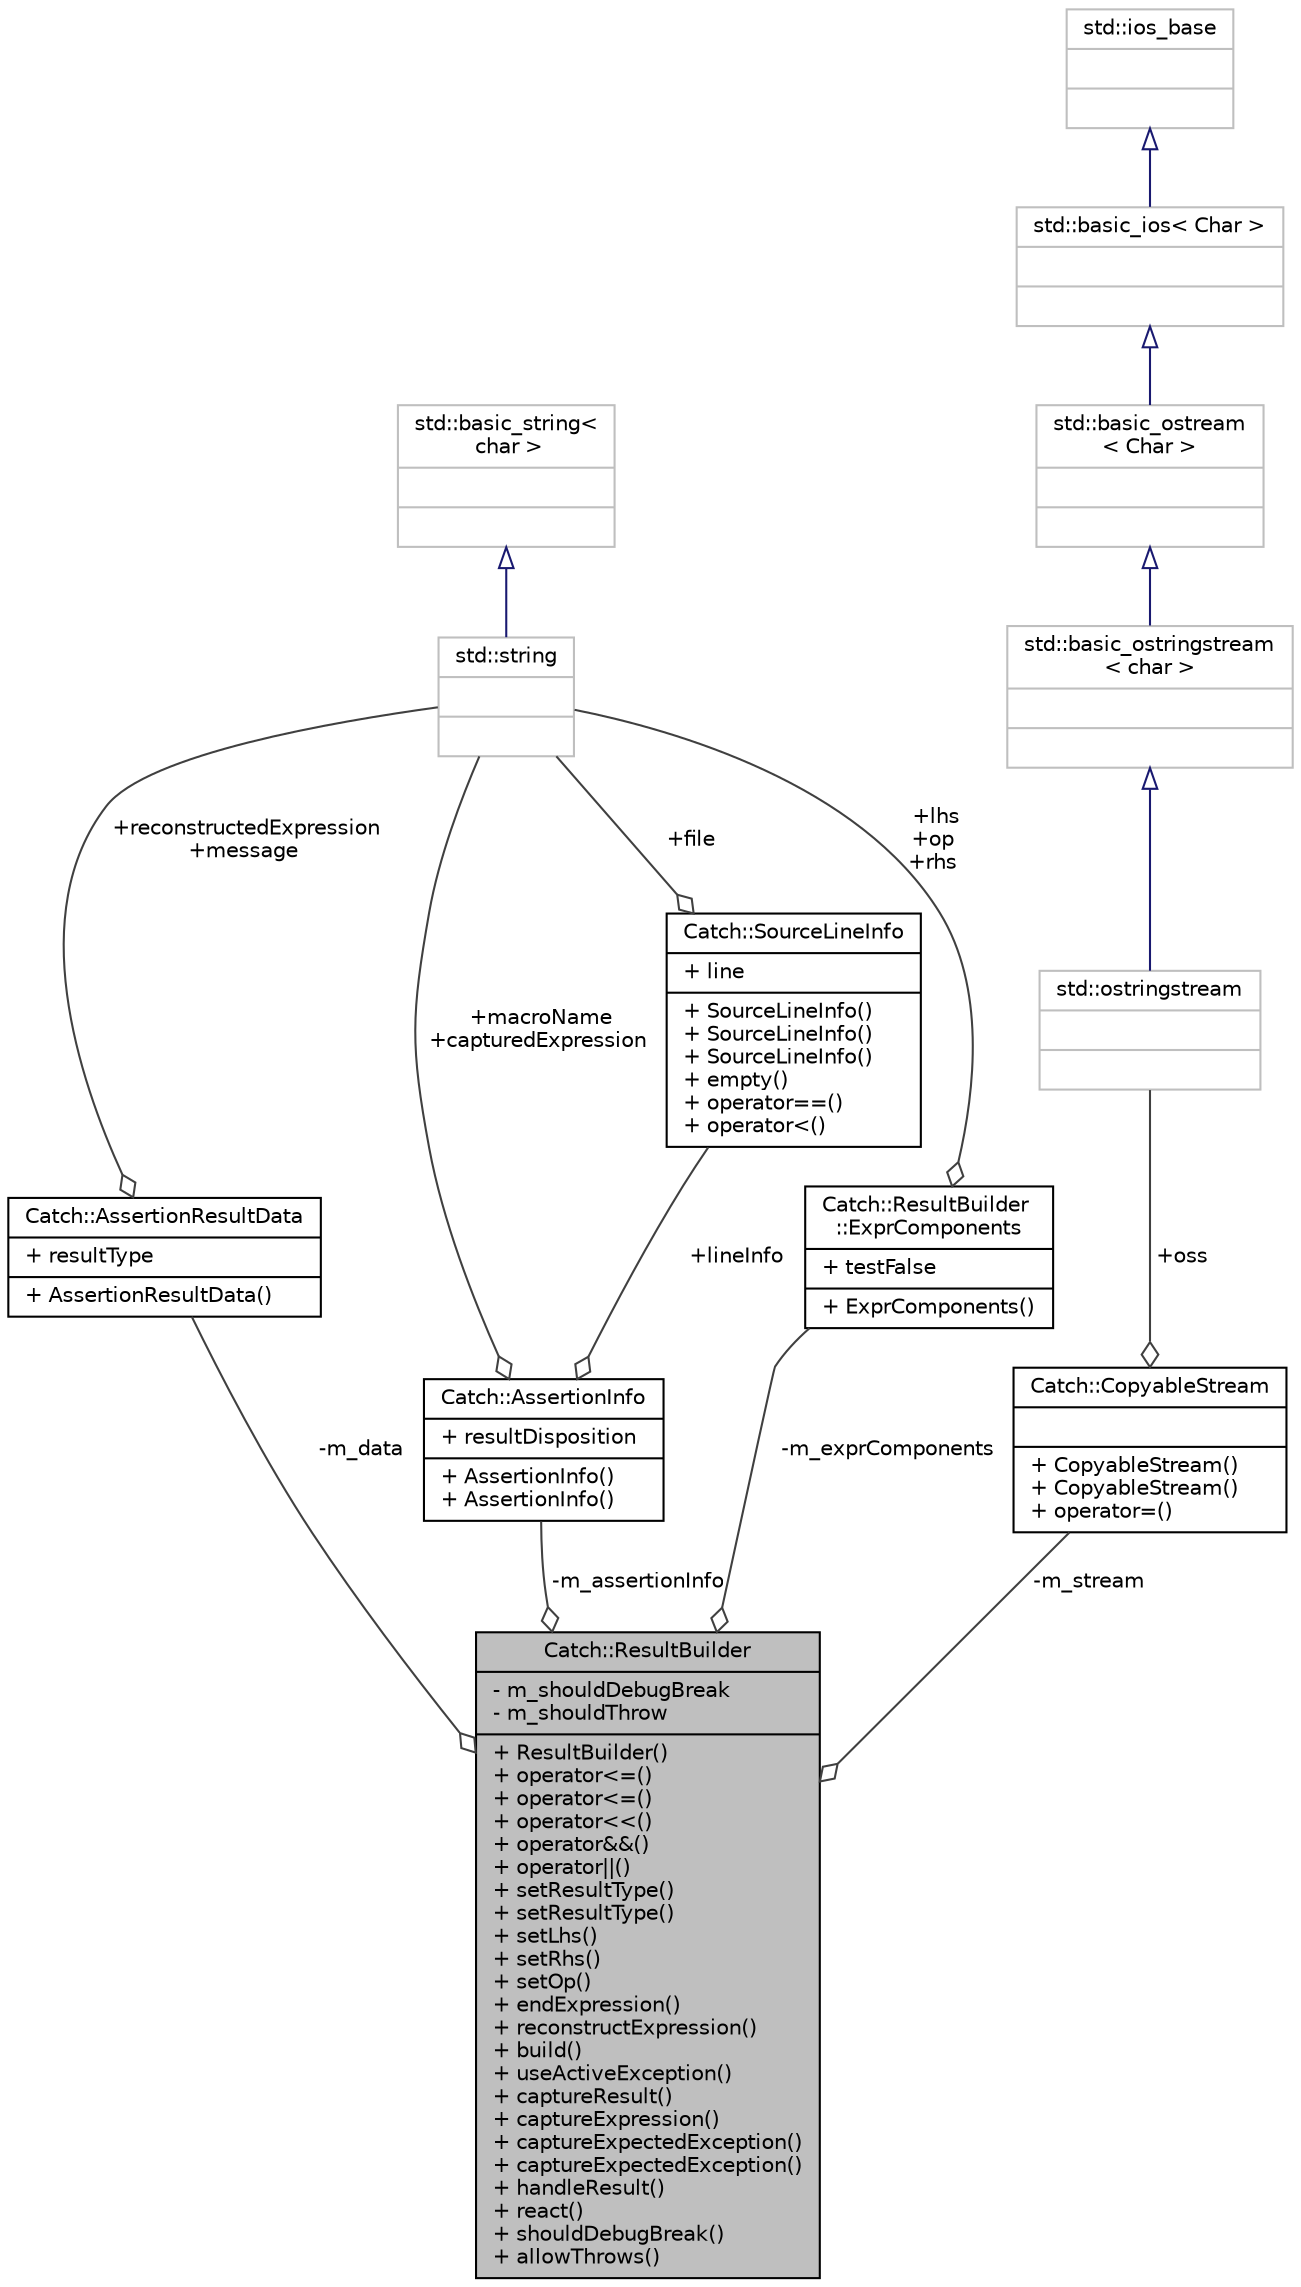 digraph "Catch::ResultBuilder"
{
  edge [fontname="Helvetica",fontsize="10",labelfontname="Helvetica",labelfontsize="10"];
  node [fontname="Helvetica",fontsize="10",shape=record];
  Node1 [label="{Catch::ResultBuilder\n|- m_shouldDebugBreak\l- m_shouldThrow\l|+ ResultBuilder()\l+ operator\<=()\l+ operator\<=()\l+ operator\<\<()\l+ operator&&()\l+ operator\|\|()\l+ setResultType()\l+ setResultType()\l+ setLhs()\l+ setRhs()\l+ setOp()\l+ endExpression()\l+ reconstructExpression()\l+ build()\l+ useActiveException()\l+ captureResult()\l+ captureExpression()\l+ captureExpectedException()\l+ captureExpectedException()\l+ handleResult()\l+ react()\l+ shouldDebugBreak()\l+ allowThrows()\l}",height=0.2,width=0.4,color="black", fillcolor="grey75", style="filled", fontcolor="black"];
  Node2 -> Node1 [color="grey25",fontsize="10",style="solid",label=" -m_data" ,arrowhead="odiamond",fontname="Helvetica"];
  Node2 [label="{Catch::AssertionResultData\n|+ resultType\l|+ AssertionResultData()\l}",height=0.2,width=0.4,color="black", fillcolor="white", style="filled",URL="$structCatch_1_1AssertionResultData.html"];
  Node3 -> Node2 [color="grey25",fontsize="10",style="solid",label=" +reconstructedExpression\n+message" ,arrowhead="odiamond",fontname="Helvetica"];
  Node3 [label="{std::string\n||}",height=0.2,width=0.4,color="grey75", fillcolor="white", style="filled",tooltip="STL class. "];
  Node4 -> Node3 [dir="back",color="midnightblue",fontsize="10",style="solid",arrowtail="onormal",fontname="Helvetica"];
  Node4 [label="{std::basic_string\<\l char \>\n||}",height=0.2,width=0.4,color="grey75", fillcolor="white", style="filled",tooltip="STL class. "];
  Node5 -> Node1 [color="grey25",fontsize="10",style="solid",label=" -m_assertionInfo" ,arrowhead="odiamond",fontname="Helvetica"];
  Node5 [label="{Catch::AssertionInfo\n|+ resultDisposition\l|+ AssertionInfo()\l+ AssertionInfo()\l}",height=0.2,width=0.4,color="black", fillcolor="white", style="filled",URL="$structCatch_1_1AssertionInfo.html"];
  Node6 -> Node5 [color="grey25",fontsize="10",style="solid",label=" +lineInfo" ,arrowhead="odiamond",fontname="Helvetica"];
  Node6 [label="{Catch::SourceLineInfo\n|+ line\l|+ SourceLineInfo()\l+ SourceLineInfo()\l+ SourceLineInfo()\l+ empty()\l+ operator==()\l+ operator\<()\l}",height=0.2,width=0.4,color="black", fillcolor="white", style="filled",URL="$structCatch_1_1SourceLineInfo.html"];
  Node3 -> Node6 [color="grey25",fontsize="10",style="solid",label=" +file" ,arrowhead="odiamond",fontname="Helvetica"];
  Node3 -> Node5 [color="grey25",fontsize="10",style="solid",label=" +macroName\n+capturedExpression" ,arrowhead="odiamond",fontname="Helvetica"];
  Node7 -> Node1 [color="grey25",fontsize="10",style="solid",label=" -m_exprComponents" ,arrowhead="odiamond",fontname="Helvetica"];
  Node7 [label="{Catch::ResultBuilder\l::ExprComponents\n|+ testFalse\l|+ ExprComponents()\l}",height=0.2,width=0.4,color="black", fillcolor="white", style="filled",URL="$structCatch_1_1ResultBuilder_1_1ExprComponents.html"];
  Node3 -> Node7 [color="grey25",fontsize="10",style="solid",label=" +lhs\n+op\n+rhs" ,arrowhead="odiamond",fontname="Helvetica"];
  Node8 -> Node1 [color="grey25",fontsize="10",style="solid",label=" -m_stream" ,arrowhead="odiamond",fontname="Helvetica"];
  Node8 [label="{Catch::CopyableStream\n||+ CopyableStream()\l+ CopyableStream()\l+ operator=()\l}",height=0.2,width=0.4,color="black", fillcolor="white", style="filled",URL="$structCatch_1_1CopyableStream.html"];
  Node9 -> Node8 [color="grey25",fontsize="10",style="solid",label=" +oss" ,arrowhead="odiamond",fontname="Helvetica"];
  Node9 [label="{std::ostringstream\n||}",height=0.2,width=0.4,color="grey75", fillcolor="white", style="filled",tooltip="STL class. "];
  Node10 -> Node9 [dir="back",color="midnightblue",fontsize="10",style="solid",arrowtail="onormal",fontname="Helvetica"];
  Node10 [label="{std::basic_ostringstream\l\< char \>\n||}",height=0.2,width=0.4,color="grey75", fillcolor="white", style="filled",tooltip="STL class. "];
  Node11 -> Node10 [dir="back",color="midnightblue",fontsize="10",style="solid",arrowtail="onormal",fontname="Helvetica"];
  Node11 [label="{std::basic_ostream\l\< Char \>\n||}",height=0.2,width=0.4,color="grey75", fillcolor="white", style="filled",tooltip="STL class. "];
  Node12 -> Node11 [dir="back",color="midnightblue",fontsize="10",style="solid",arrowtail="onormal",fontname="Helvetica"];
  Node12 [label="{std::basic_ios\< Char \>\n||}",height=0.2,width=0.4,color="grey75", fillcolor="white", style="filled",tooltip="STL class. "];
  Node13 -> Node12 [dir="back",color="midnightblue",fontsize="10",style="solid",arrowtail="onormal",fontname="Helvetica"];
  Node13 [label="{std::ios_base\n||}",height=0.2,width=0.4,color="grey75", fillcolor="white", style="filled",tooltip="STL class. "];
}
